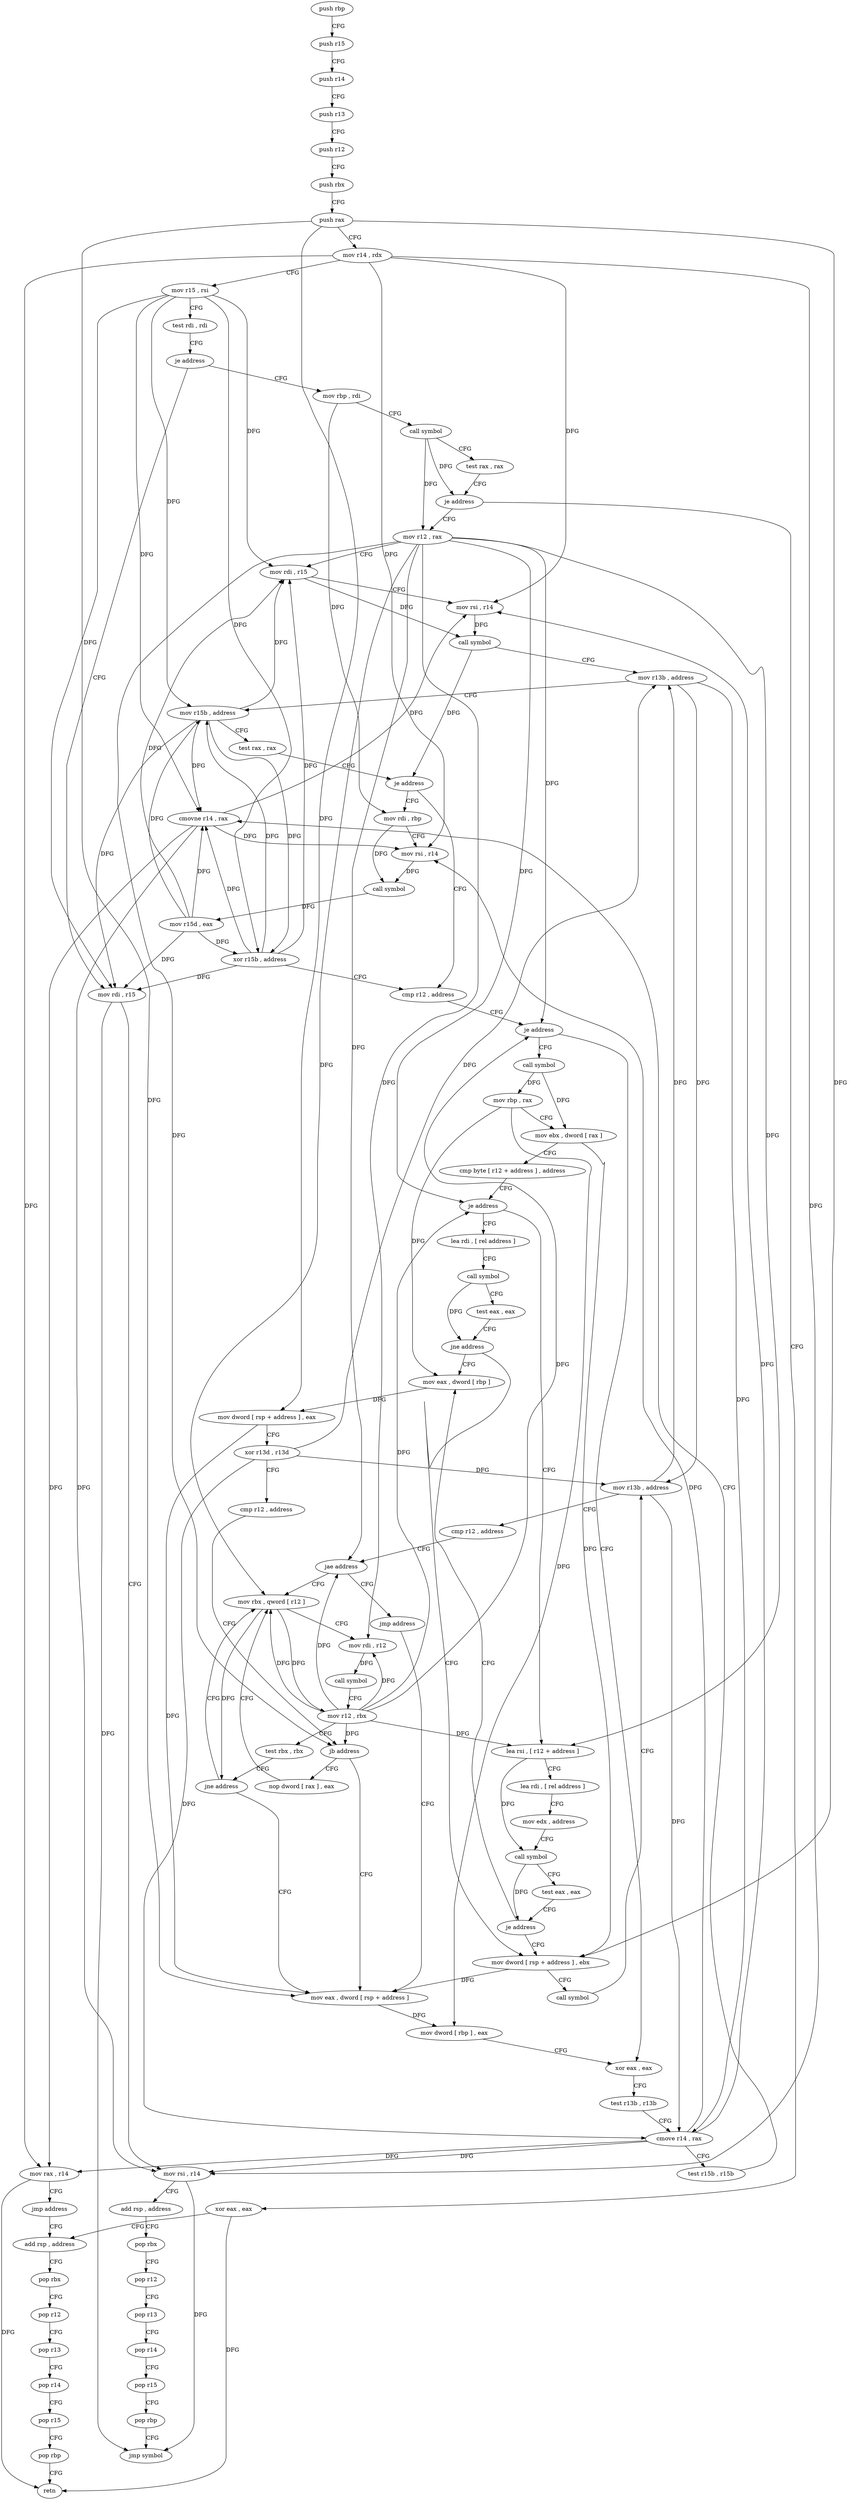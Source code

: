 digraph "func" {
"296016" [label = "push rbp" ]
"296017" [label = "push r15" ]
"296019" [label = "push r14" ]
"296021" [label = "push r13" ]
"296023" [label = "push r12" ]
"296025" [label = "push rbx" ]
"296026" [label = "push rax" ]
"296027" [label = "mov r14 , rdx" ]
"296030" [label = "mov r15 , rsi" ]
"296033" [label = "test rdi , rdi" ]
"296036" [label = "je address" ]
"296224" [label = "mov rdi , r15" ]
"296042" [label = "mov rbp , rdi" ]
"296227" [label = "mov rsi , r14" ]
"296230" [label = "add rsp , address" ]
"296234" [label = "pop rbx" ]
"296235" [label = "pop r12" ]
"296237" [label = "pop r13" ]
"296239" [label = "pop r14" ]
"296241" [label = "pop r15" ]
"296243" [label = "pop rbp" ]
"296244" [label = "jmp symbol" ]
"296045" [label = "call symbol" ]
"296050" [label = "test rax , rax" ]
"296053" [label = "je address" ]
"296249" [label = "xor eax , eax" ]
"296059" [label = "mov r12 , rax" ]
"296251" [label = "add rsp , address" ]
"296062" [label = "mov rdi , r15" ]
"296065" [label = "mov rsi , r14" ]
"296068" [label = "call symbol" ]
"296073" [label = "mov r13b , address" ]
"296076" [label = "mov r15b , address" ]
"296079" [label = "test rax , rax" ]
"296082" [label = "je address" ]
"296102" [label = "cmp r12 , address" ]
"296084" [label = "mov rdi , rbp" ]
"296106" [label = "je address" ]
"296203" [label = "xor eax , eax" ]
"296108" [label = "call symbol" ]
"296087" [label = "mov rsi , r14" ]
"296090" [label = "call symbol" ]
"296095" [label = "mov r15d , eax" ]
"296098" [label = "xor r15b , address" ]
"296205" [label = "test r13b , r13b" ]
"296208" [label = "cmove r14 , rax" ]
"296212" [label = "test r15b , r15b" ]
"296215" [label = "cmovne r14 , rax" ]
"296219" [label = "mov rax , r14" ]
"296222" [label = "jmp address" ]
"296113" [label = "mov rbp , rax" ]
"296116" [label = "mov ebx , dword [ rax ]" ]
"296118" [label = "cmp byte [ r12 + address ] , address" ]
"296124" [label = "je address" ]
"296266" [label = "lea rdi , [ rel address ]" ]
"296130" [label = "lea rsi , [ r12 + address ]" ]
"296255" [label = "pop rbx" ]
"296256" [label = "pop r12" ]
"296258" [label = "pop r13" ]
"296260" [label = "pop r14" ]
"296262" [label = "pop r15" ]
"296264" [label = "pop rbp" ]
"296265" [label = "retn" ]
"296273" [label = "call symbol" ]
"296278" [label = "test eax , eax" ]
"296280" [label = "jne address" ]
"296156" [label = "mov eax , dword [ rbp ]" ]
"296282" [label = "mov dword [ rsp + address ] , ebx" ]
"296135" [label = "lea rdi , [ rel address ]" ]
"296142" [label = "mov edx , address" ]
"296147" [label = "call symbol" ]
"296152" [label = "test eax , eax" ]
"296154" [label = "je address" ]
"296159" [label = "mov dword [ rsp + address ] , eax" ]
"296163" [label = "xor r13d , r13d" ]
"296166" [label = "cmp r12 , address" ]
"296170" [label = "jb address" ]
"296196" [label = "mov eax , dword [ rsp + address ]" ]
"296172" [label = "nop dword [ rax ] , eax" ]
"296286" [label = "call symbol" ]
"296291" [label = "mov r13b , address" ]
"296294" [label = "cmp r12 , address" ]
"296298" [label = "jae address" ]
"296176" [label = "mov rbx , qword [ r12 ]" ]
"296300" [label = "jmp address" ]
"296200" [label = "mov dword [ rbp ] , eax" ]
"296180" [label = "mov rdi , r12" ]
"296183" [label = "call symbol" ]
"296188" [label = "mov r12 , rbx" ]
"296191" [label = "test rbx , rbx" ]
"296194" [label = "jne address" ]
"296016" -> "296017" [ label = "CFG" ]
"296017" -> "296019" [ label = "CFG" ]
"296019" -> "296021" [ label = "CFG" ]
"296021" -> "296023" [ label = "CFG" ]
"296023" -> "296025" [ label = "CFG" ]
"296025" -> "296026" [ label = "CFG" ]
"296026" -> "296027" [ label = "CFG" ]
"296026" -> "296159" [ label = "DFG" ]
"296026" -> "296282" [ label = "DFG" ]
"296026" -> "296196" [ label = "DFG" ]
"296027" -> "296030" [ label = "CFG" ]
"296027" -> "296227" [ label = "DFG" ]
"296027" -> "296065" [ label = "DFG" ]
"296027" -> "296087" [ label = "DFG" ]
"296027" -> "296219" [ label = "DFG" ]
"296030" -> "296033" [ label = "CFG" ]
"296030" -> "296224" [ label = "DFG" ]
"296030" -> "296062" [ label = "DFG" ]
"296030" -> "296076" [ label = "DFG" ]
"296030" -> "296098" [ label = "DFG" ]
"296030" -> "296215" [ label = "DFG" ]
"296033" -> "296036" [ label = "CFG" ]
"296036" -> "296224" [ label = "CFG" ]
"296036" -> "296042" [ label = "CFG" ]
"296224" -> "296227" [ label = "CFG" ]
"296224" -> "296244" [ label = "DFG" ]
"296042" -> "296045" [ label = "CFG" ]
"296042" -> "296084" [ label = "DFG" ]
"296227" -> "296230" [ label = "CFG" ]
"296227" -> "296244" [ label = "DFG" ]
"296230" -> "296234" [ label = "CFG" ]
"296234" -> "296235" [ label = "CFG" ]
"296235" -> "296237" [ label = "CFG" ]
"296237" -> "296239" [ label = "CFG" ]
"296239" -> "296241" [ label = "CFG" ]
"296241" -> "296243" [ label = "CFG" ]
"296243" -> "296244" [ label = "CFG" ]
"296045" -> "296050" [ label = "CFG" ]
"296045" -> "296053" [ label = "DFG" ]
"296045" -> "296059" [ label = "DFG" ]
"296050" -> "296053" [ label = "CFG" ]
"296053" -> "296249" [ label = "CFG" ]
"296053" -> "296059" [ label = "CFG" ]
"296249" -> "296251" [ label = "CFG" ]
"296249" -> "296265" [ label = "DFG" ]
"296059" -> "296062" [ label = "CFG" ]
"296059" -> "296106" [ label = "DFG" ]
"296059" -> "296124" [ label = "DFG" ]
"296059" -> "296130" [ label = "DFG" ]
"296059" -> "296170" [ label = "DFG" ]
"296059" -> "296298" [ label = "DFG" ]
"296059" -> "296176" [ label = "DFG" ]
"296059" -> "296180" [ label = "DFG" ]
"296251" -> "296255" [ label = "CFG" ]
"296062" -> "296065" [ label = "CFG" ]
"296062" -> "296068" [ label = "DFG" ]
"296065" -> "296068" [ label = "DFG" ]
"296068" -> "296073" [ label = "CFG" ]
"296068" -> "296082" [ label = "DFG" ]
"296073" -> "296076" [ label = "CFG" ]
"296073" -> "296208" [ label = "DFG" ]
"296073" -> "296291" [ label = "DFG" ]
"296076" -> "296079" [ label = "CFG" ]
"296076" -> "296224" [ label = "DFG" ]
"296076" -> "296062" [ label = "DFG" ]
"296076" -> "296098" [ label = "DFG" ]
"296076" -> "296215" [ label = "DFG" ]
"296079" -> "296082" [ label = "CFG" ]
"296082" -> "296102" [ label = "CFG" ]
"296082" -> "296084" [ label = "CFG" ]
"296102" -> "296106" [ label = "CFG" ]
"296084" -> "296087" [ label = "CFG" ]
"296084" -> "296090" [ label = "DFG" ]
"296106" -> "296203" [ label = "CFG" ]
"296106" -> "296108" [ label = "CFG" ]
"296203" -> "296205" [ label = "CFG" ]
"296108" -> "296113" [ label = "DFG" ]
"296108" -> "296116" [ label = "DFG" ]
"296087" -> "296090" [ label = "DFG" ]
"296090" -> "296095" [ label = "DFG" ]
"296095" -> "296098" [ label = "DFG" ]
"296095" -> "296224" [ label = "DFG" ]
"296095" -> "296062" [ label = "DFG" ]
"296095" -> "296076" [ label = "DFG" ]
"296095" -> "296215" [ label = "DFG" ]
"296098" -> "296102" [ label = "CFG" ]
"296098" -> "296224" [ label = "DFG" ]
"296098" -> "296062" [ label = "DFG" ]
"296098" -> "296076" [ label = "DFG" ]
"296098" -> "296215" [ label = "DFG" ]
"296205" -> "296208" [ label = "CFG" ]
"296208" -> "296212" [ label = "CFG" ]
"296208" -> "296227" [ label = "DFG" ]
"296208" -> "296065" [ label = "DFG" ]
"296208" -> "296087" [ label = "DFG" ]
"296208" -> "296219" [ label = "DFG" ]
"296212" -> "296215" [ label = "CFG" ]
"296215" -> "296219" [ label = "DFG" ]
"296215" -> "296227" [ label = "DFG" ]
"296215" -> "296065" [ label = "DFG" ]
"296215" -> "296087" [ label = "DFG" ]
"296219" -> "296222" [ label = "CFG" ]
"296219" -> "296265" [ label = "DFG" ]
"296222" -> "296251" [ label = "CFG" ]
"296113" -> "296116" [ label = "CFG" ]
"296113" -> "296156" [ label = "DFG" ]
"296113" -> "296200" [ label = "DFG" ]
"296116" -> "296118" [ label = "CFG" ]
"296116" -> "296282" [ label = "DFG" ]
"296118" -> "296124" [ label = "CFG" ]
"296124" -> "296266" [ label = "CFG" ]
"296124" -> "296130" [ label = "CFG" ]
"296266" -> "296273" [ label = "CFG" ]
"296130" -> "296135" [ label = "CFG" ]
"296130" -> "296147" [ label = "DFG" ]
"296255" -> "296256" [ label = "CFG" ]
"296256" -> "296258" [ label = "CFG" ]
"296258" -> "296260" [ label = "CFG" ]
"296260" -> "296262" [ label = "CFG" ]
"296262" -> "296264" [ label = "CFG" ]
"296264" -> "296265" [ label = "CFG" ]
"296273" -> "296278" [ label = "CFG" ]
"296273" -> "296280" [ label = "DFG" ]
"296278" -> "296280" [ label = "CFG" ]
"296280" -> "296156" [ label = "CFG" ]
"296280" -> "296282" [ label = "CFG" ]
"296156" -> "296159" [ label = "DFG" ]
"296282" -> "296286" [ label = "CFG" ]
"296282" -> "296196" [ label = "DFG" ]
"296135" -> "296142" [ label = "CFG" ]
"296142" -> "296147" [ label = "CFG" ]
"296147" -> "296152" [ label = "CFG" ]
"296147" -> "296154" [ label = "DFG" ]
"296152" -> "296154" [ label = "CFG" ]
"296154" -> "296282" [ label = "CFG" ]
"296154" -> "296156" [ label = "CFG" ]
"296159" -> "296163" [ label = "CFG" ]
"296159" -> "296196" [ label = "DFG" ]
"296163" -> "296166" [ label = "CFG" ]
"296163" -> "296073" [ label = "DFG" ]
"296163" -> "296208" [ label = "DFG" ]
"296163" -> "296291" [ label = "DFG" ]
"296166" -> "296170" [ label = "CFG" ]
"296170" -> "296196" [ label = "CFG" ]
"296170" -> "296172" [ label = "CFG" ]
"296196" -> "296200" [ label = "DFG" ]
"296172" -> "296176" [ label = "CFG" ]
"296286" -> "296291" [ label = "CFG" ]
"296291" -> "296294" [ label = "CFG" ]
"296291" -> "296073" [ label = "DFG" ]
"296291" -> "296208" [ label = "DFG" ]
"296294" -> "296298" [ label = "CFG" ]
"296298" -> "296176" [ label = "CFG" ]
"296298" -> "296300" [ label = "CFG" ]
"296176" -> "296180" [ label = "CFG" ]
"296176" -> "296188" [ label = "DFG" ]
"296176" -> "296194" [ label = "DFG" ]
"296300" -> "296196" [ label = "CFG" ]
"296200" -> "296203" [ label = "CFG" ]
"296180" -> "296183" [ label = "DFG" ]
"296183" -> "296188" [ label = "CFG" ]
"296188" -> "296191" [ label = "CFG" ]
"296188" -> "296106" [ label = "DFG" ]
"296188" -> "296124" [ label = "DFG" ]
"296188" -> "296130" [ label = "DFG" ]
"296188" -> "296170" [ label = "DFG" ]
"296188" -> "296298" [ label = "DFG" ]
"296188" -> "296176" [ label = "DFG" ]
"296188" -> "296180" [ label = "DFG" ]
"296191" -> "296194" [ label = "CFG" ]
"296194" -> "296176" [ label = "CFG" ]
"296194" -> "296196" [ label = "CFG" ]
}
